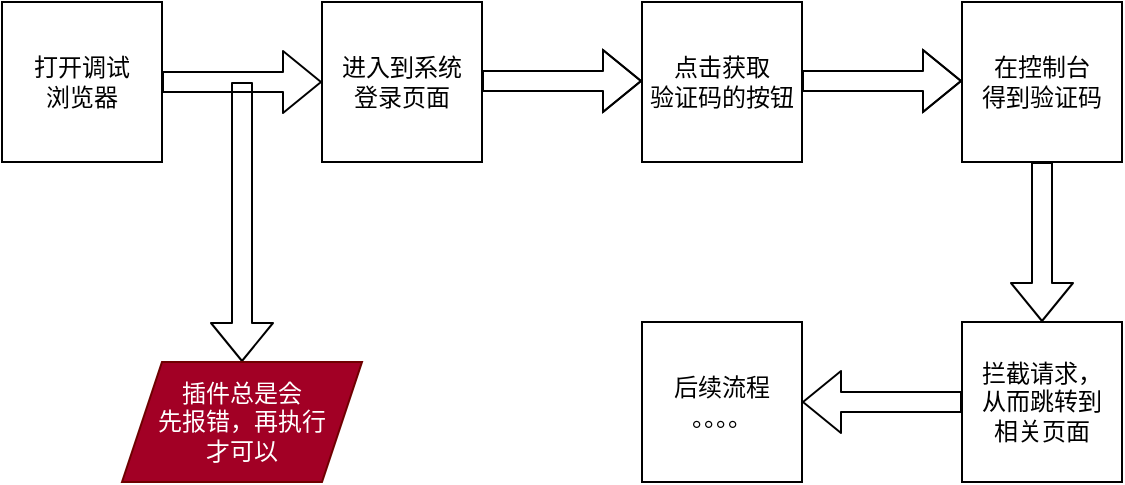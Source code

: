 <mxfile>
    <diagram id="hI3pW3UOanNhTRa8pUmt" name="第 1 页">
        <mxGraphModel dx="646" dy="624" grid="1" gridSize="10" guides="1" tooltips="1" connect="1" arrows="1" fold="1" page="1" pageScale="1" pageWidth="2339" pageHeight="3300" math="0" shadow="0">
            <root>
                <mxCell id="0"/>
                <mxCell id="1" parent="0"/>
                <mxCell id="2" value="打开调试&lt;br&gt;浏览器" style="whiteSpace=wrap;html=1;aspect=fixed;" parent="1" vertex="1">
                    <mxGeometry x="40" y="40" width="80" height="80" as="geometry"/>
                </mxCell>
                <mxCell id="3" value="" style="shape=flexArrow;endArrow=classic;html=1;exitX=1;exitY=0.5;exitDx=0;exitDy=0;entryX=0;entryY=0.5;entryDx=0;entryDy=0;" parent="1" source="2" target="4" edge="1">
                    <mxGeometry width="50" height="50" relative="1" as="geometry">
                        <mxPoint x="250" y="340" as="sourcePoint"/>
                        <mxPoint x="190" y="80" as="targetPoint"/>
                    </mxGeometry>
                </mxCell>
                <mxCell id="4" value="进入到系统&lt;br&gt;登录页面" style="whiteSpace=wrap;html=1;aspect=fixed;" parent="1" vertex="1">
                    <mxGeometry x="200" y="40" width="80" height="80" as="geometry"/>
                </mxCell>
                <mxCell id="5" value="点击获取&lt;br&gt;验证码的按钮" style="whiteSpace=wrap;html=1;aspect=fixed;" parent="1" vertex="1">
                    <mxGeometry x="360" y="40" width="80" height="80" as="geometry"/>
                </mxCell>
                <mxCell id="6" value="" style="shape=flexArrow;endArrow=classic;html=1;exitX=1;exitY=0.5;exitDx=0;exitDy=0;entryX=0;entryY=0.5;entryDx=0;entryDy=0;" parent="1" edge="1">
                    <mxGeometry width="50" height="50" relative="1" as="geometry">
                        <mxPoint x="280" y="79.5" as="sourcePoint"/>
                        <mxPoint x="360" y="79.5" as="targetPoint"/>
                        <Array as="points">
                            <mxPoint x="420" y="79.5"/>
                        </Array>
                    </mxGeometry>
                </mxCell>
                <mxCell id="7" value="在控制台&lt;br&gt;得到验证码" style="whiteSpace=wrap;html=1;aspect=fixed;" parent="1" vertex="1">
                    <mxGeometry x="520" y="40" width="80" height="80" as="geometry"/>
                </mxCell>
                <mxCell id="8" value="" style="shape=flexArrow;endArrow=classic;html=1;exitX=1;exitY=0.5;exitDx=0;exitDy=0;entryX=0;entryY=0.5;entryDx=0;entryDy=0;" parent="1" edge="1">
                    <mxGeometry width="50" height="50" relative="1" as="geometry">
                        <mxPoint x="440" y="79.5" as="sourcePoint"/>
                        <mxPoint x="520" y="79.5" as="targetPoint"/>
                        <Array as="points">
                            <mxPoint x="580" y="79.5"/>
                        </Array>
                    </mxGeometry>
                </mxCell>
                <mxCell id="9" value="拦截请求，&lt;br&gt;从而跳转到&lt;br&gt;相关页面" style="whiteSpace=wrap;html=1;aspect=fixed;" parent="1" vertex="1">
                    <mxGeometry x="520" y="200" width="80" height="80" as="geometry"/>
                </mxCell>
                <mxCell id="10" value="" style="shape=flexArrow;endArrow=classic;html=1;exitX=0.5;exitY=1;exitDx=0;exitDy=0;entryX=0.5;entryY=0;entryDx=0;entryDy=0;" parent="1" source="7" target="9" edge="1">
                    <mxGeometry width="50" height="50" relative="1" as="geometry">
                        <mxPoint x="450" y="89.5" as="sourcePoint"/>
                        <mxPoint x="530" y="89.5" as="targetPoint"/>
                        <Array as="points"/>
                    </mxGeometry>
                </mxCell>
                <mxCell id="11" value="" style="shape=flexArrow;endArrow=classic;html=1;exitX=0;exitY=0.5;exitDx=0;exitDy=0;" parent="1" source="9" edge="1">
                    <mxGeometry width="50" height="50" relative="1" as="geometry">
                        <mxPoint x="570" y="130" as="sourcePoint"/>
                        <mxPoint x="440" y="240" as="targetPoint"/>
                        <Array as="points"/>
                    </mxGeometry>
                </mxCell>
                <mxCell id="12" value="后续流程&lt;br&gt;。。。。" style="whiteSpace=wrap;html=1;aspect=fixed;" parent="1" vertex="1">
                    <mxGeometry x="360" y="200" width="80" height="80" as="geometry"/>
                </mxCell>
                <mxCell id="13" value="" style="shape=flexArrow;endArrow=classic;html=1;" parent="1" edge="1">
                    <mxGeometry width="50" height="50" relative="1" as="geometry">
                        <mxPoint x="160" y="80" as="sourcePoint"/>
                        <mxPoint x="160" y="220" as="targetPoint"/>
                    </mxGeometry>
                </mxCell>
                <mxCell id="14" value="插件总是会&lt;br&gt;先报错，再执行&lt;br&gt;才可以" style="shape=parallelogram;perimeter=parallelogramPerimeter;whiteSpace=wrap;html=1;fixedSize=1;fillColor=#a20025;fontColor=#ffffff;strokeColor=#6F0000;" parent="1" vertex="1">
                    <mxGeometry x="100" y="220" width="120" height="60" as="geometry"/>
                </mxCell>
            </root>
        </mxGraphModel>
    </diagram>
</mxfile>